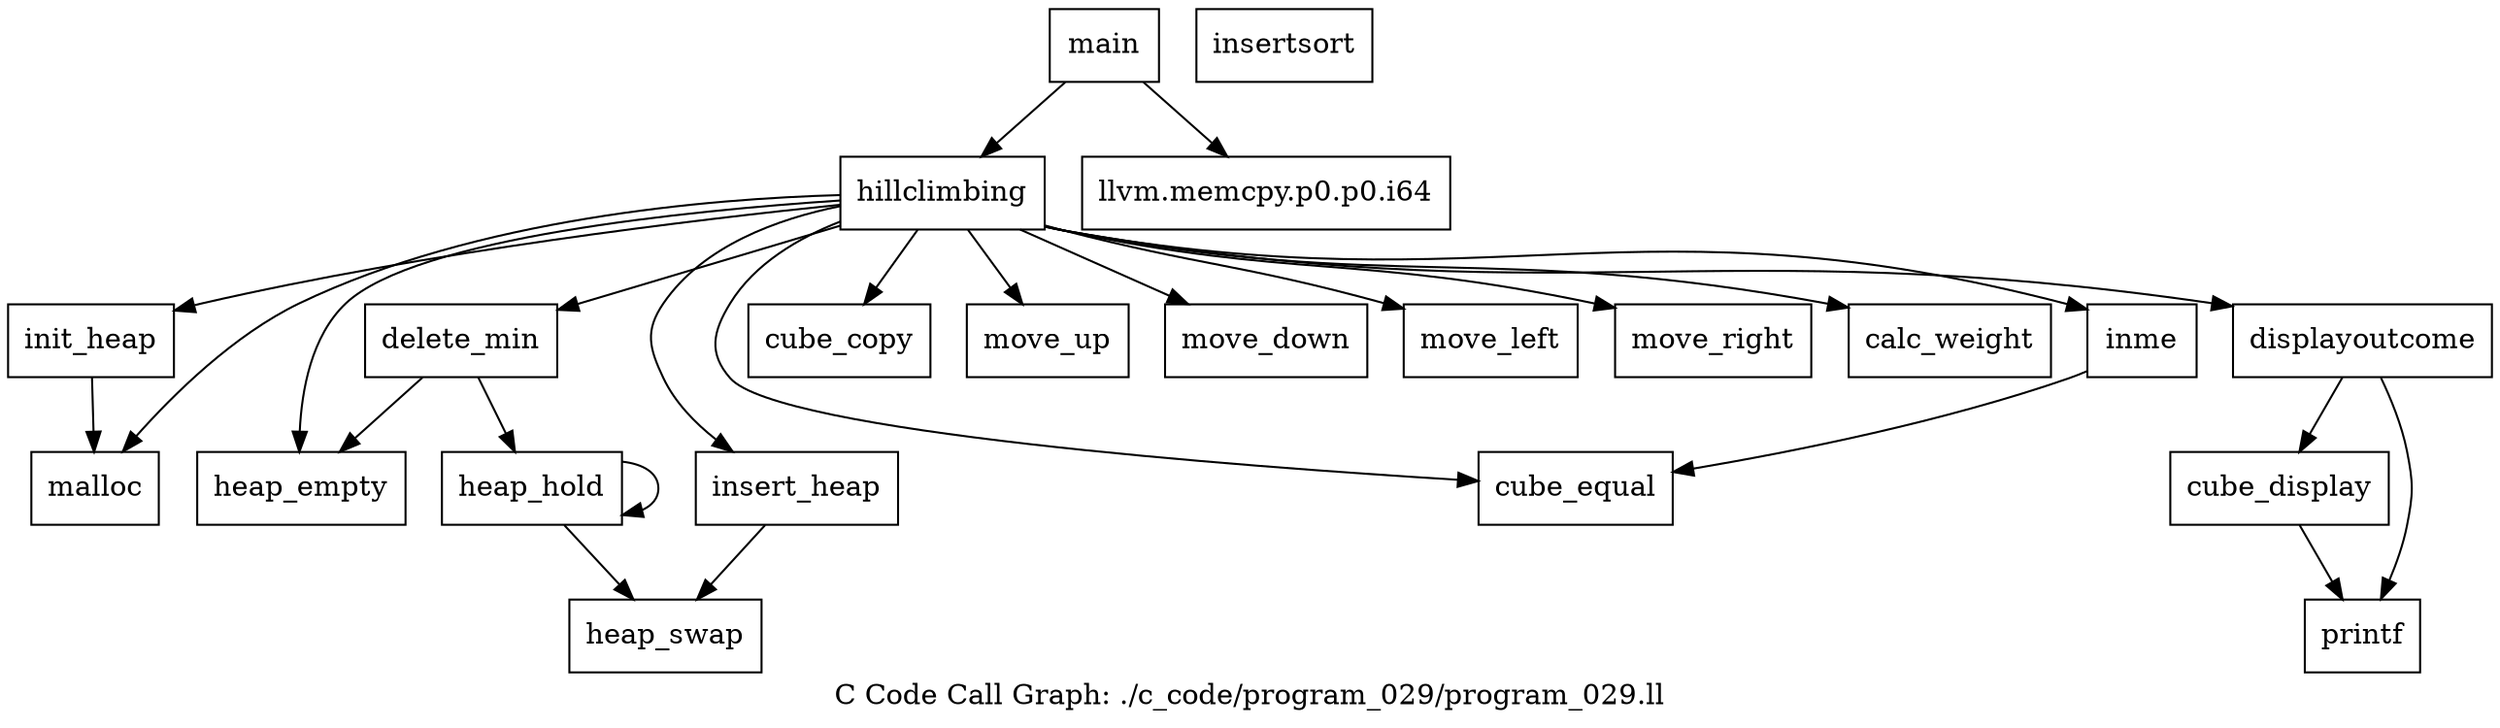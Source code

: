 digraph "C Code Call Graph: ./c_code/program_029/program_029.ll" {
	label="C Code Call Graph: ./c_code/program_029/program_029.ll";

	Node0x55937e1fe8f0 [shape=record,label="{heap_empty}"];
	Node0x55937e1fef30 [shape=record,label="{heap_swap}"];
	Node0x55937e1ff420 [shape=record,label="{heap_hold}"];
	Node0x55937e1ff420 -> Node0x55937e1fef30;
	Node0x55937e1ff420 -> Node0x55937e1ff420;
	Node0x55937e1ffc50 [shape=record,label="{init_heap}"];
	Node0x55937e1ffc50 -> Node0x55937e2007d0;
	Node0x55937e2007d0 [shape=record,label="{malloc}"];
	Node0x55937e2016b0 [shape=record,label="{insert_heap}"];
	Node0x55937e2016b0 -> Node0x55937e1fef30;
	Node0x55937e202bd0 [shape=record,label="{delete_min}"];
	Node0x55937e202bd0 -> Node0x55937e1fe8f0;
	Node0x55937e202bd0 -> Node0x55937e1ff420;
	Node0x55937e203960 [shape=record,label="{cube_equal}"];
	Node0x55937e2045d0 [shape=record,label="{cube_copy}"];
	Node0x55937e204b10 [shape=record,label="{cube_display}"];
	Node0x55937e204b10 -> Node0x55937e205d40;
	Node0x55937e205d40 [shape=record,label="{printf}"];
	Node0x55937e2065e0 [shape=record,label="{move_up}"];
	Node0x55937e207160 [shape=record,label="{move_down}"];
	Node0x55937e2078c0 [shape=record,label="{move_left}"];
	Node0x55937e208c40 [shape=record,label="{move_right}"];
	Node0x55937e2092d0 [shape=record,label="{calc_weight}"];
	Node0x55937e208ae0 [shape=record,label="{displayoutcome}"];
	Node0x55937e208ae0 -> Node0x55937e204b10;
	Node0x55937e208ae0 -> Node0x55937e205d40;
	Node0x55937e209810 [shape=record,label="{inme}"];
	Node0x55937e209810 -> Node0x55937e203960;
	Node0x55937e1f7af0 [shape=record,label="{insertsort}"];
	Node0x55937e213f90 [shape=record,label="{hillclimbing}"];
	Node0x55937e213f90 -> Node0x55937e2007d0;
	Node0x55937e213f90 -> Node0x55937e2092d0;
	Node0x55937e213f90 -> Node0x55937e2045d0;
	Node0x55937e213f90 -> Node0x55937e1ffc50;
	Node0x55937e213f90 -> Node0x55937e2016b0;
	Node0x55937e213f90 -> Node0x55937e1fe8f0;
	Node0x55937e213f90 -> Node0x55937e202bd0;
	Node0x55937e213f90 -> Node0x55937e203960;
	Node0x55937e213f90 -> Node0x55937e208ae0;
	Node0x55937e213f90 -> Node0x55937e209810;
	Node0x55937e213f90 -> Node0x55937e2065e0;
	Node0x55937e213f90 -> Node0x55937e208c40;
	Node0x55937e213f90 -> Node0x55937e2078c0;
	Node0x55937e213f90 -> Node0x55937e207160;
	Node0x55937e219840 [shape=record,label="{main}"];
	Node0x55937e219840 -> Node0x55937e2198c0;
	Node0x55937e219840 -> Node0x55937e213f90;
	Node0x55937e2198c0 [shape=record,label="{llvm.memcpy.p0.p0.i64}"];
}
